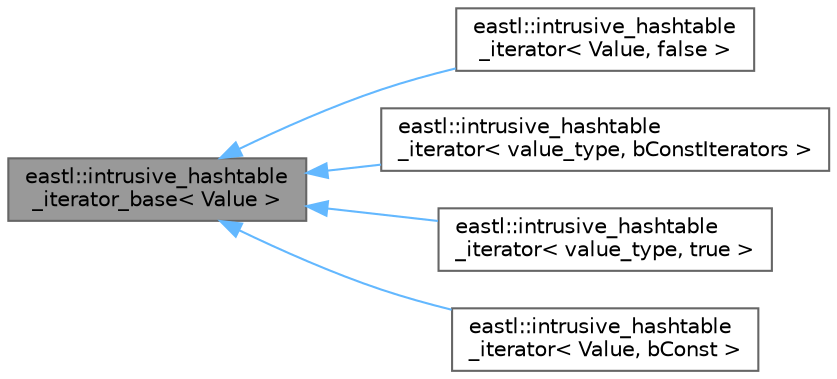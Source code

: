 digraph "eastl::intrusive_hashtable_iterator_base&lt; Value &gt;"
{
 // LATEX_PDF_SIZE
  bgcolor="transparent";
  edge [fontname=Helvetica,fontsize=10,labelfontname=Helvetica,labelfontsize=10];
  node [fontname=Helvetica,fontsize=10,shape=box,height=0.2,width=0.4];
  rankdir="LR";
  Node1 [id="Node000001",label="eastl::intrusive_hashtable\l_iterator_base\< Value \>",height=0.2,width=0.4,color="gray40", fillcolor="grey60", style="filled", fontcolor="black",tooltip=" "];
  Node1 -> Node2 [id="edge1_Node000001_Node000002",dir="back",color="steelblue1",style="solid",tooltip=" "];
  Node2 [id="Node000002",label="eastl::intrusive_hashtable\l_iterator\< Value, false \>",height=0.2,width=0.4,color="gray40", fillcolor="white", style="filled",URL="$structeastl_1_1intrusive__hashtable__iterator.html",tooltip=" "];
  Node1 -> Node3 [id="edge2_Node000001_Node000003",dir="back",color="steelblue1",style="solid",tooltip=" "];
  Node3 [id="Node000003",label="eastl::intrusive_hashtable\l_iterator\< value_type, bConstIterators \>",height=0.2,width=0.4,color="gray40", fillcolor="white", style="filled",URL="$structeastl_1_1intrusive__hashtable__iterator.html",tooltip=" "];
  Node1 -> Node4 [id="edge3_Node000001_Node000004",dir="back",color="steelblue1",style="solid",tooltip=" "];
  Node4 [id="Node000004",label="eastl::intrusive_hashtable\l_iterator\< value_type, true \>",height=0.2,width=0.4,color="gray40", fillcolor="white", style="filled",URL="$structeastl_1_1intrusive__hashtable__iterator.html",tooltip=" "];
  Node1 -> Node5 [id="edge4_Node000001_Node000005",dir="back",color="steelblue1",style="solid",tooltip=" "];
  Node5 [id="Node000005",label="eastl::intrusive_hashtable\l_iterator\< Value, bConst \>",height=0.2,width=0.4,color="gray40", fillcolor="white", style="filled",URL="$structeastl_1_1intrusive__hashtable__iterator.html",tooltip=" "];
}
